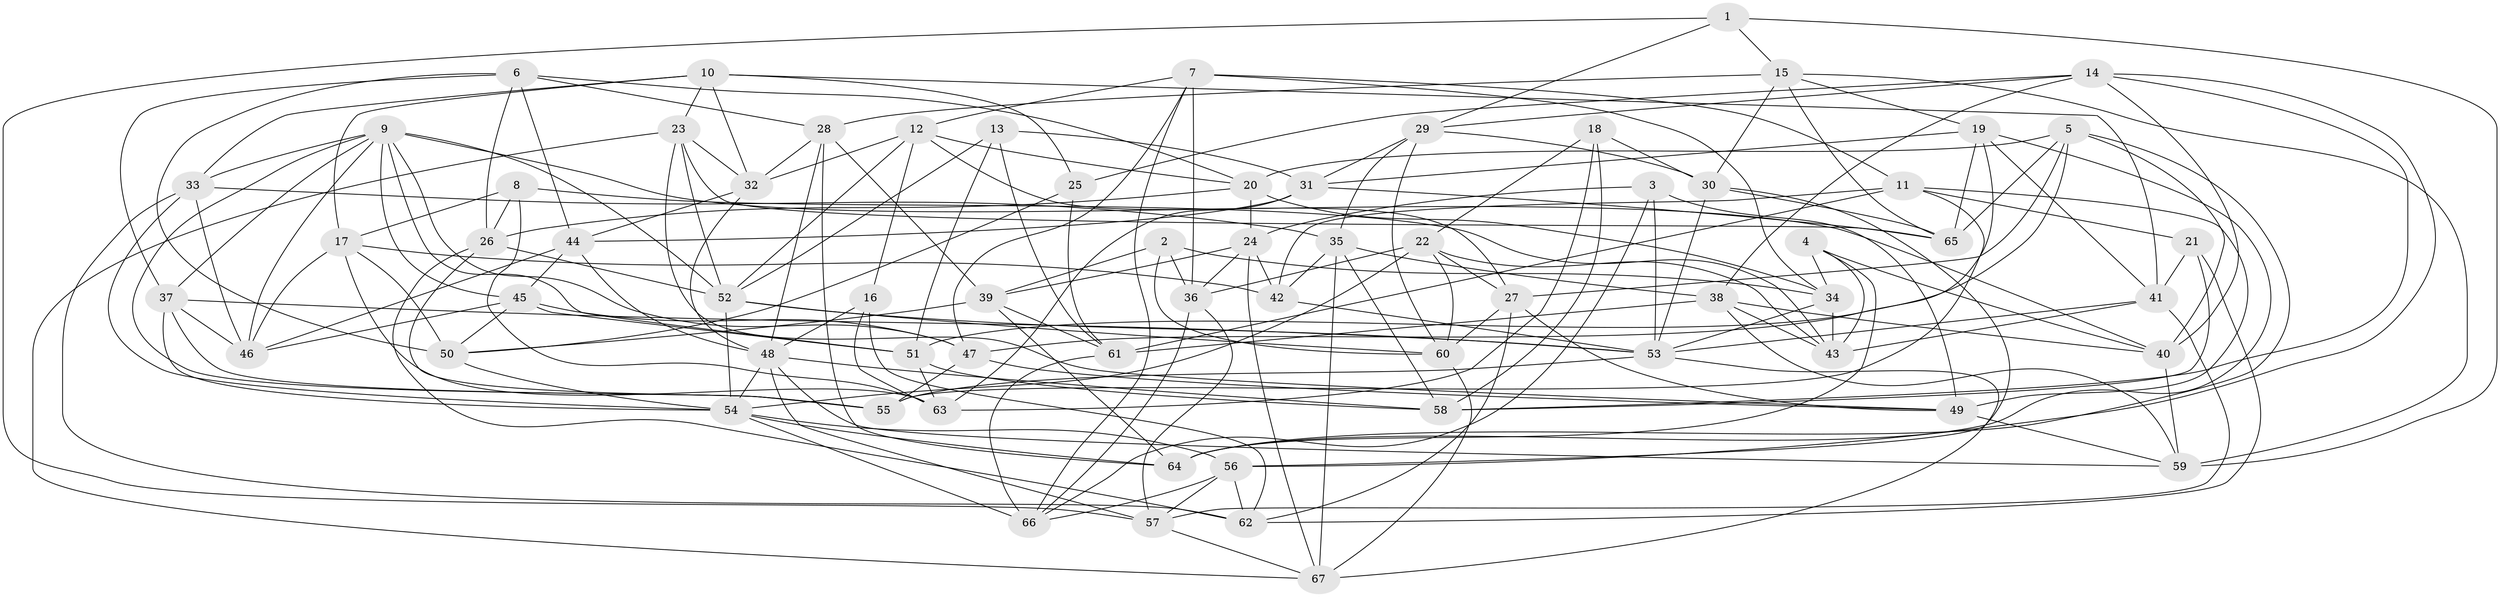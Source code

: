 // original degree distribution, {4: 1.0}
// Generated by graph-tools (version 1.1) at 2025/50/03/09/25 03:50:51]
// undirected, 67 vertices, 197 edges
graph export_dot {
graph [start="1"]
  node [color=gray90,style=filled];
  1;
  2;
  3;
  4;
  5;
  6;
  7;
  8;
  9;
  10;
  11;
  12;
  13;
  14;
  15;
  16;
  17;
  18;
  19;
  20;
  21;
  22;
  23;
  24;
  25;
  26;
  27;
  28;
  29;
  30;
  31;
  32;
  33;
  34;
  35;
  36;
  37;
  38;
  39;
  40;
  41;
  42;
  43;
  44;
  45;
  46;
  47;
  48;
  49;
  50;
  51;
  52;
  53;
  54;
  55;
  56;
  57;
  58;
  59;
  60;
  61;
  62;
  63;
  64;
  65;
  66;
  67;
  1 -- 15 [weight=1.0];
  1 -- 29 [weight=1.0];
  1 -- 57 [weight=1.0];
  1 -- 59 [weight=1.0];
  2 -- 34 [weight=1.0];
  2 -- 36 [weight=1.0];
  2 -- 39 [weight=1.0];
  2 -- 60 [weight=1.0];
  3 -- 24 [weight=1.0];
  3 -- 49 [weight=1.0];
  3 -- 53 [weight=1.0];
  3 -- 66 [weight=1.0];
  4 -- 34 [weight=1.0];
  4 -- 40 [weight=1.0];
  4 -- 43 [weight=1.0];
  4 -- 64 [weight=1.0];
  5 -- 20 [weight=1.0];
  5 -- 27 [weight=1.0];
  5 -- 40 [weight=1.0];
  5 -- 51 [weight=1.0];
  5 -- 64 [weight=1.0];
  5 -- 65 [weight=1.0];
  6 -- 20 [weight=1.0];
  6 -- 26 [weight=1.0];
  6 -- 28 [weight=1.0];
  6 -- 37 [weight=1.0];
  6 -- 44 [weight=1.0];
  6 -- 50 [weight=1.0];
  7 -- 11 [weight=1.0];
  7 -- 12 [weight=1.0];
  7 -- 34 [weight=1.0];
  7 -- 36 [weight=1.0];
  7 -- 47 [weight=1.0];
  7 -- 66 [weight=1.0];
  8 -- 17 [weight=1.0];
  8 -- 26 [weight=1.0];
  8 -- 43 [weight=1.0];
  8 -- 63 [weight=1.0];
  9 -- 33 [weight=1.0];
  9 -- 37 [weight=1.0];
  9 -- 40 [weight=1.0];
  9 -- 45 [weight=1.0];
  9 -- 46 [weight=1.0];
  9 -- 47 [weight=1.0];
  9 -- 51 [weight=1.0];
  9 -- 52 [weight=2.0];
  9 -- 55 [weight=1.0];
  10 -- 17 [weight=1.0];
  10 -- 23 [weight=1.0];
  10 -- 25 [weight=1.0];
  10 -- 32 [weight=1.0];
  10 -- 33 [weight=1.0];
  10 -- 41 [weight=1.0];
  11 -- 21 [weight=1.0];
  11 -- 42 [weight=1.0];
  11 -- 49 [weight=1.0];
  11 -- 55 [weight=1.0];
  11 -- 61 [weight=1.0];
  12 -- 16 [weight=1.0];
  12 -- 20 [weight=1.0];
  12 -- 27 [weight=1.0];
  12 -- 32 [weight=1.0];
  12 -- 52 [weight=1.0];
  13 -- 31 [weight=1.0];
  13 -- 51 [weight=1.0];
  13 -- 52 [weight=1.0];
  13 -- 61 [weight=1.0];
  14 -- 25 [weight=1.0];
  14 -- 29 [weight=1.0];
  14 -- 38 [weight=1.0];
  14 -- 40 [weight=1.0];
  14 -- 56 [weight=1.0];
  14 -- 58 [weight=1.0];
  15 -- 19 [weight=1.0];
  15 -- 28 [weight=1.0];
  15 -- 30 [weight=1.0];
  15 -- 59 [weight=1.0];
  15 -- 65 [weight=1.0];
  16 -- 48 [weight=1.0];
  16 -- 62 [weight=1.0];
  16 -- 63 [weight=1.0];
  17 -- 42 [weight=1.0];
  17 -- 46 [weight=1.0];
  17 -- 50 [weight=1.0];
  17 -- 63 [weight=1.0];
  18 -- 22 [weight=1.0];
  18 -- 30 [weight=1.0];
  18 -- 58 [weight=1.0];
  18 -- 63 [weight=1.0];
  19 -- 31 [weight=1.0];
  19 -- 41 [weight=1.0];
  19 -- 47 [weight=1.0];
  19 -- 64 [weight=1.0];
  19 -- 65 [weight=1.0];
  20 -- 24 [weight=1.0];
  20 -- 26 [weight=1.0];
  20 -- 34 [weight=1.0];
  21 -- 41 [weight=1.0];
  21 -- 58 [weight=1.0];
  21 -- 62 [weight=1.0];
  22 -- 27 [weight=1.0];
  22 -- 36 [weight=1.0];
  22 -- 43 [weight=1.0];
  22 -- 54 [weight=1.0];
  22 -- 60 [weight=1.0];
  23 -- 32 [weight=1.0];
  23 -- 49 [weight=1.0];
  23 -- 52 [weight=1.0];
  23 -- 65 [weight=1.0];
  23 -- 67 [weight=1.0];
  24 -- 36 [weight=1.0];
  24 -- 39 [weight=1.0];
  24 -- 42 [weight=1.0];
  24 -- 67 [weight=1.0];
  25 -- 50 [weight=1.0];
  25 -- 61 [weight=1.0];
  26 -- 52 [weight=1.0];
  26 -- 55 [weight=1.0];
  26 -- 62 [weight=1.0];
  27 -- 49 [weight=1.0];
  27 -- 60 [weight=1.0];
  27 -- 62 [weight=1.0];
  28 -- 32 [weight=1.0];
  28 -- 39 [weight=1.0];
  28 -- 48 [weight=1.0];
  28 -- 64 [weight=1.0];
  29 -- 30 [weight=1.0];
  29 -- 31 [weight=1.0];
  29 -- 35 [weight=1.0];
  29 -- 60 [weight=1.0];
  30 -- 53 [weight=1.0];
  30 -- 56 [weight=1.0];
  30 -- 65 [weight=1.0];
  31 -- 44 [weight=1.0];
  31 -- 63 [weight=1.0];
  31 -- 65 [weight=1.0];
  32 -- 44 [weight=1.0];
  32 -- 48 [weight=1.0];
  33 -- 35 [weight=1.0];
  33 -- 46 [weight=1.0];
  33 -- 54 [weight=1.0];
  33 -- 62 [weight=1.0];
  34 -- 43 [weight=1.0];
  34 -- 53 [weight=1.0];
  35 -- 38 [weight=1.0];
  35 -- 42 [weight=1.0];
  35 -- 58 [weight=1.0];
  35 -- 67 [weight=1.0];
  36 -- 57 [weight=1.0];
  36 -- 66 [weight=1.0];
  37 -- 46 [weight=1.0];
  37 -- 53 [weight=1.0];
  37 -- 54 [weight=1.0];
  37 -- 55 [weight=1.0];
  38 -- 40 [weight=1.0];
  38 -- 43 [weight=1.0];
  38 -- 59 [weight=1.0];
  38 -- 61 [weight=1.0];
  39 -- 50 [weight=1.0];
  39 -- 61 [weight=1.0];
  39 -- 64 [weight=1.0];
  40 -- 59 [weight=1.0];
  41 -- 43 [weight=1.0];
  41 -- 53 [weight=1.0];
  41 -- 57 [weight=1.0];
  42 -- 53 [weight=2.0];
  44 -- 45 [weight=1.0];
  44 -- 46 [weight=1.0];
  44 -- 48 [weight=1.0];
  45 -- 46 [weight=1.0];
  45 -- 47 [weight=1.0];
  45 -- 50 [weight=1.0];
  45 -- 51 [weight=1.0];
  47 -- 49 [weight=1.0];
  47 -- 55 [weight=1.0];
  48 -- 54 [weight=1.0];
  48 -- 57 [weight=1.0];
  48 -- 58 [weight=1.0];
  48 -- 59 [weight=1.0];
  49 -- 59 [weight=1.0];
  50 -- 54 [weight=1.0];
  51 -- 58 [weight=1.0];
  51 -- 63 [weight=1.0];
  52 -- 53 [weight=1.0];
  52 -- 54 [weight=2.0];
  52 -- 60 [weight=1.0];
  53 -- 55 [weight=1.0];
  53 -- 67 [weight=1.0];
  54 -- 56 [weight=1.0];
  54 -- 64 [weight=1.0];
  54 -- 66 [weight=1.0];
  56 -- 57 [weight=1.0];
  56 -- 62 [weight=1.0];
  56 -- 66 [weight=1.0];
  57 -- 67 [weight=1.0];
  60 -- 67 [weight=1.0];
  61 -- 66 [weight=1.0];
}

